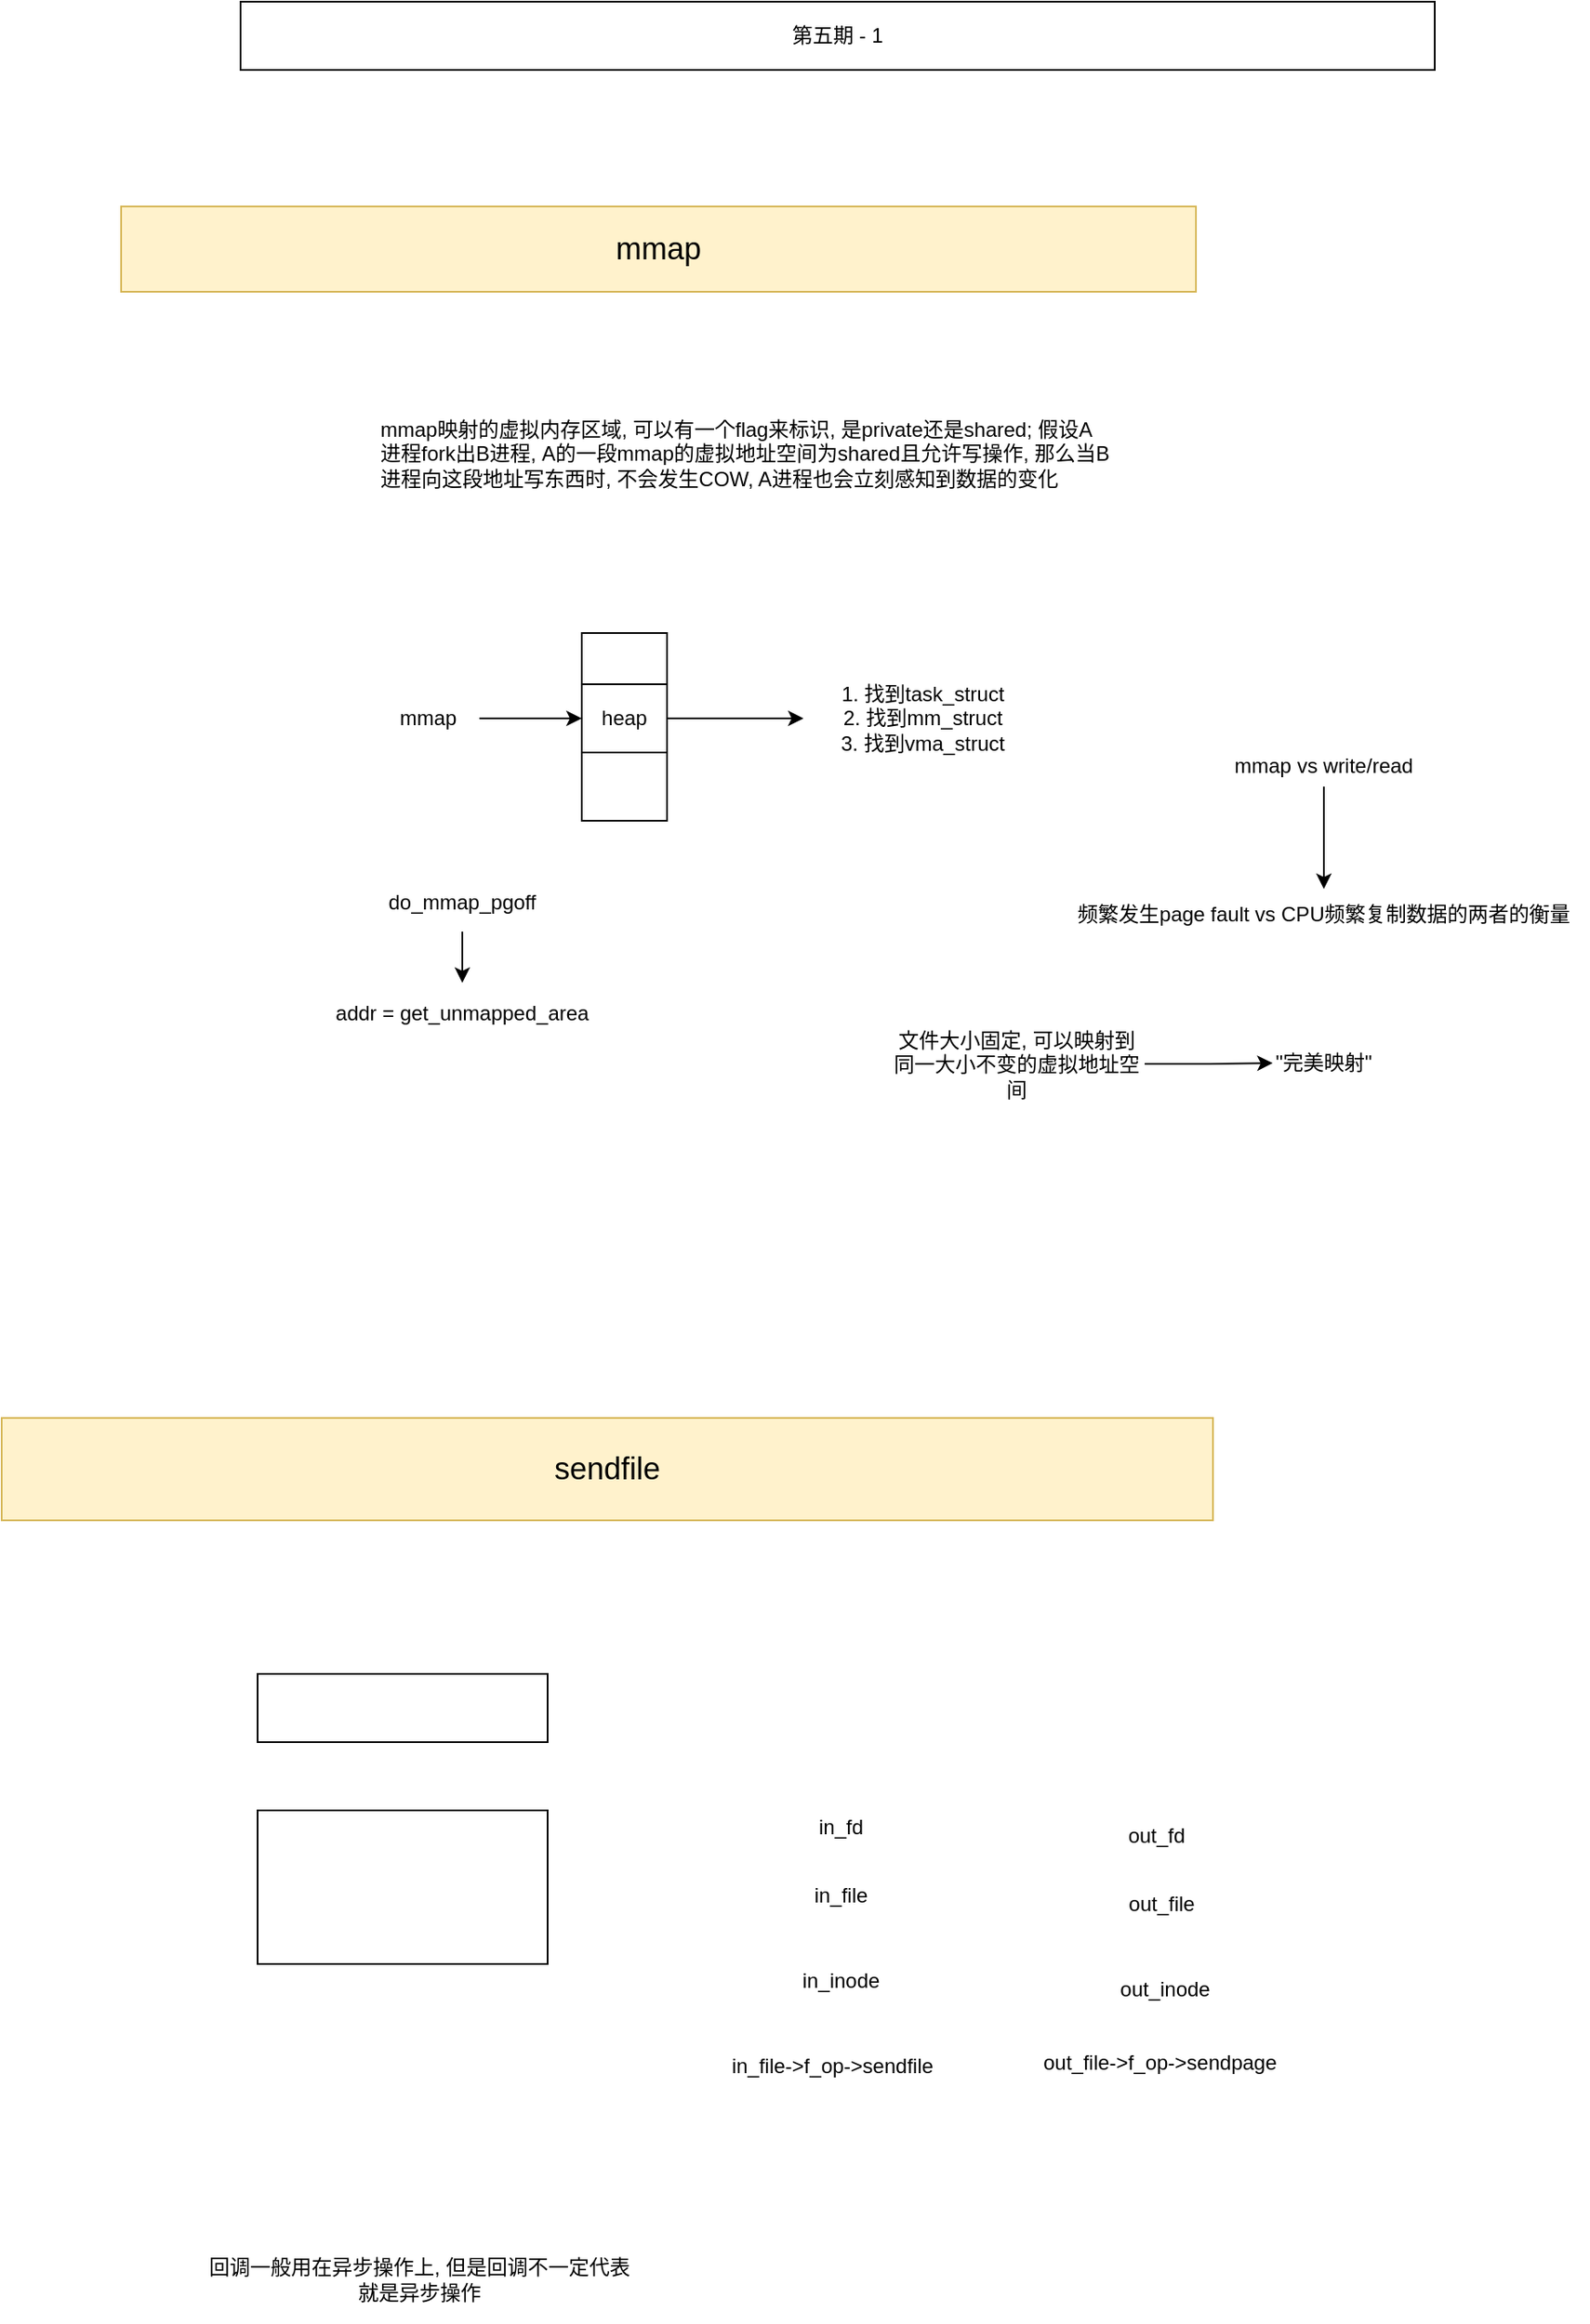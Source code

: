 <mxfile version="21.1.5" type="github">
  <diagram id="aM-VMgyS2Gse-5csakIg" name="第 1 页">
    <mxGraphModel dx="1621" dy="470" grid="1" gridSize="10" guides="1" tooltips="1" connect="1" arrows="1" fold="1" page="1" pageScale="1" pageWidth="827" pageHeight="1169" math="0" shadow="0">
      <root>
        <mxCell id="0" />
        <mxCell id="1" parent="0" />
        <mxCell id="voY9_TvvjWLjzHpBswRU-1" value="第五期 - 1" style="rounded=0;whiteSpace=wrap;html=1;" parent="1" vertex="1">
          <mxGeometry x="70" y="50" width="700" height="40" as="geometry" />
        </mxCell>
        <mxCell id="voY9_TvvjWLjzHpBswRU-2" value="mmap映射的虚拟内存区域, 可以有一个flag来标识, 是private还是shared; 假设A进程fork出B进程, A的一段mmap的虚拟地址空间为shared且允许写操作, 那么当B进程向这段地址写东西时, 不会发生COW, A进程也会立刻感知到数据的变化" style="text;html=1;strokeColor=none;fillColor=none;align=left;verticalAlign=middle;whiteSpace=wrap;rounded=0;" parent="1" vertex="1">
          <mxGeometry x="150" y="270" width="430" height="90" as="geometry" />
        </mxCell>
        <mxCell id="voY9_TvvjWLjzHpBswRU-8" style="edgeStyle=orthogonalEdgeStyle;rounded=0;orthogonalLoop=1;jettySize=auto;html=1;" parent="1" source="voY9_TvvjWLjzHpBswRU-3" target="voY9_TvvjWLjzHpBswRU-6" edge="1">
          <mxGeometry relative="1" as="geometry" />
        </mxCell>
        <mxCell id="voY9_TvvjWLjzHpBswRU-3" value="mmap" style="text;html=1;strokeColor=none;fillColor=none;align=center;verticalAlign=middle;whiteSpace=wrap;rounded=0;" parent="1" vertex="1">
          <mxGeometry x="150" y="455" width="60" height="30" as="geometry" />
        </mxCell>
        <mxCell id="voY9_TvvjWLjzHpBswRU-4" value="" style="rounded=0;whiteSpace=wrap;html=1;" parent="1" vertex="1">
          <mxGeometry x="270" y="420" width="50" height="110" as="geometry" />
        </mxCell>
        <mxCell id="voY9_TvvjWLjzHpBswRU-9" style="edgeStyle=orthogonalEdgeStyle;rounded=0;orthogonalLoop=1;jettySize=auto;html=1;" parent="1" source="voY9_TvvjWLjzHpBswRU-6" target="voY9_TvvjWLjzHpBswRU-7" edge="1">
          <mxGeometry relative="1" as="geometry" />
        </mxCell>
        <mxCell id="voY9_TvvjWLjzHpBswRU-6" value="heap" style="rounded=0;whiteSpace=wrap;html=1;" parent="1" vertex="1">
          <mxGeometry x="270" y="450" width="50" height="40" as="geometry" />
        </mxCell>
        <mxCell id="voY9_TvvjWLjzHpBswRU-7" value="1. 找到task_struct&lt;br&gt;2. 找到mm_struct&lt;br&gt;3. 找到vma_struct" style="text;html=1;strokeColor=none;fillColor=none;align=center;verticalAlign=middle;whiteSpace=wrap;rounded=0;" parent="1" vertex="1">
          <mxGeometry x="400" y="440" width="140" height="60" as="geometry" />
        </mxCell>
        <mxCell id="lAINseM6U_MawTdIW6Go-8" value="" style="edgeStyle=orthogonalEdgeStyle;rounded=0;orthogonalLoop=1;jettySize=auto;html=1;" parent="1" source="lAINseM6U_MawTdIW6Go-6" target="lAINseM6U_MawTdIW6Go-7" edge="1">
          <mxGeometry relative="1" as="geometry" />
        </mxCell>
        <mxCell id="lAINseM6U_MawTdIW6Go-6" value="do_mmap_pgoff" style="text;html=1;strokeColor=none;fillColor=none;align=center;verticalAlign=middle;whiteSpace=wrap;rounded=0;" parent="1" vertex="1">
          <mxGeometry x="140" y="560" width="120" height="35" as="geometry" />
        </mxCell>
        <mxCell id="lAINseM6U_MawTdIW6Go-7" value="addr = get_unmapped_area" style="text;html=1;strokeColor=none;fillColor=none;align=center;verticalAlign=middle;whiteSpace=wrap;rounded=0;" parent="1" vertex="1">
          <mxGeometry x="115" y="625" width="170" height="35" as="geometry" />
        </mxCell>
        <mxCell id="17V4-5qQpgx5_O8vqi2X-3" value="&quot;完美映射&quot;" style="text;html=1;strokeColor=none;fillColor=none;align=center;verticalAlign=middle;whiteSpace=wrap;rounded=0;" parent="1" vertex="1">
          <mxGeometry x="675" y="657" width="60" height="30" as="geometry" />
        </mxCell>
        <mxCell id="17V4-5qQpgx5_O8vqi2X-4" value="频繁发生page fault vs CPU频繁复制数据的两者的衡量" style="text;html=1;strokeColor=none;fillColor=none;align=center;verticalAlign=middle;whiteSpace=wrap;rounded=0;" parent="1" vertex="1">
          <mxGeometry x="550" y="570" width="310" height="30" as="geometry" />
        </mxCell>
        <mxCell id="17V4-5qQpgx5_O8vqi2X-6" style="edgeStyle=orthogonalEdgeStyle;rounded=0;orthogonalLoop=1;jettySize=auto;html=1;" parent="1" source="17V4-5qQpgx5_O8vqi2X-5" target="17V4-5qQpgx5_O8vqi2X-4" edge="1">
          <mxGeometry relative="1" as="geometry" />
        </mxCell>
        <mxCell id="17V4-5qQpgx5_O8vqi2X-5" value="mmap vs write/read" style="text;html=1;strokeColor=none;fillColor=none;align=center;verticalAlign=middle;whiteSpace=wrap;rounded=0;" parent="1" vertex="1">
          <mxGeometry x="630" y="485" width="150" height="25" as="geometry" />
        </mxCell>
        <mxCell id="17V4-5qQpgx5_O8vqi2X-10" style="edgeStyle=orthogonalEdgeStyle;rounded=0;orthogonalLoop=1;jettySize=auto;html=1;entryX=0;entryY=0.5;entryDx=0;entryDy=0;" parent="1" source="17V4-5qQpgx5_O8vqi2X-8" target="17V4-5qQpgx5_O8vqi2X-3" edge="1">
          <mxGeometry relative="1" as="geometry" />
        </mxCell>
        <mxCell id="17V4-5qQpgx5_O8vqi2X-8" value="文件大小固定, 可以映射到同一大小不变的虚拟地址空间" style="text;html=1;strokeColor=none;fillColor=none;align=center;verticalAlign=middle;whiteSpace=wrap;rounded=0;" parent="1" vertex="1">
          <mxGeometry x="450" y="660" width="150" height="25" as="geometry" />
        </mxCell>
        <mxCell id="17V4-5qQpgx5_O8vqi2X-12" value="sendfile" style="text;html=1;strokeColor=#d6b656;fillColor=#fff2cc;align=center;verticalAlign=middle;whiteSpace=wrap;rounded=0;fontSize=18;" parent="1" vertex="1">
          <mxGeometry x="-70" y="880" width="710" height="60" as="geometry" />
        </mxCell>
        <mxCell id="17V4-5qQpgx5_O8vqi2X-13" value="mmap" style="text;html=1;strokeColor=#d6b656;fillColor=#fff2cc;align=center;verticalAlign=middle;whiteSpace=wrap;rounded=0;fontSize=18;" parent="1" vertex="1">
          <mxGeometry y="170" width="630" height="50" as="geometry" />
        </mxCell>
        <mxCell id="xtVxSInTqFH2CofZ5Dk0-1" value="" style="rounded=0;whiteSpace=wrap;html=1;" parent="1" vertex="1">
          <mxGeometry x="80" y="1030" width="170" height="40" as="geometry" />
        </mxCell>
        <mxCell id="xtVxSInTqFH2CofZ5Dk0-3" value="" style="rounded=0;whiteSpace=wrap;html=1;" parent="1" vertex="1">
          <mxGeometry x="80" y="1110" width="170" height="90" as="geometry" />
        </mxCell>
        <mxCell id="EJP-qWDoMgwlIjLiHy0n-1" value="in_fd" style="text;html=1;strokeColor=none;fillColor=none;align=center;verticalAlign=middle;whiteSpace=wrap;rounded=0;" vertex="1" parent="1">
          <mxGeometry x="392" y="1105" width="60" height="30" as="geometry" />
        </mxCell>
        <mxCell id="EJP-qWDoMgwlIjLiHy0n-2" value="out_fd" style="text;html=1;strokeColor=none;fillColor=none;align=center;verticalAlign=middle;whiteSpace=wrap;rounded=0;" vertex="1" parent="1">
          <mxGeometry x="576.5" y="1110" width="60" height="30" as="geometry" />
        </mxCell>
        <mxCell id="EJP-qWDoMgwlIjLiHy0n-3" value="in_file" style="text;html=1;strokeColor=none;fillColor=none;align=center;verticalAlign=middle;whiteSpace=wrap;rounded=0;" vertex="1" parent="1">
          <mxGeometry x="392" y="1145" width="60" height="30" as="geometry" />
        </mxCell>
        <mxCell id="EJP-qWDoMgwlIjLiHy0n-4" value="out_file" style="text;html=1;strokeColor=none;fillColor=none;align=center;verticalAlign=middle;whiteSpace=wrap;rounded=0;" vertex="1" parent="1">
          <mxGeometry x="579.5" y="1150" width="60" height="30" as="geometry" />
        </mxCell>
        <mxCell id="EJP-qWDoMgwlIjLiHy0n-5" value="in_inode" style="text;html=1;strokeColor=none;fillColor=none;align=center;verticalAlign=middle;whiteSpace=wrap;rounded=0;" vertex="1" parent="1">
          <mxGeometry x="392" y="1195" width="60" height="30" as="geometry" />
        </mxCell>
        <mxCell id="EJP-qWDoMgwlIjLiHy0n-6" value="out_inode" style="text;html=1;strokeColor=none;fillColor=none;align=center;verticalAlign=middle;whiteSpace=wrap;rounded=0;" vertex="1" parent="1">
          <mxGeometry x="581.5" y="1200" width="60" height="30" as="geometry" />
        </mxCell>
        <mxCell id="EJP-qWDoMgwlIjLiHy0n-8" value="in_file-&amp;gt;f_op-&amp;gt;sendfile" style="text;html=1;strokeColor=none;fillColor=none;align=center;verticalAlign=middle;whiteSpace=wrap;rounded=0;" vertex="1" parent="1">
          <mxGeometry x="347" y="1240" width="140" height="40" as="geometry" />
        </mxCell>
        <mxCell id="EJP-qWDoMgwlIjLiHy0n-9" value="out_file-&amp;gt;f_op-&amp;gt;sendpage" style="text;html=1;strokeColor=none;fillColor=none;align=center;verticalAlign=middle;whiteSpace=wrap;rounded=0;" vertex="1" parent="1">
          <mxGeometry x="519" y="1240" width="180" height="35" as="geometry" />
        </mxCell>
        <mxCell id="EJP-qWDoMgwlIjLiHy0n-11" value="回调一般用在异步操作上, 但是回调不一定代表就是异步操作" style="text;html=1;strokeColor=none;fillColor=none;align=center;verticalAlign=middle;whiteSpace=wrap;rounded=0;" vertex="1" parent="1">
          <mxGeometry x="50" y="1360" width="250" height="50" as="geometry" />
        </mxCell>
      </root>
    </mxGraphModel>
  </diagram>
</mxfile>
